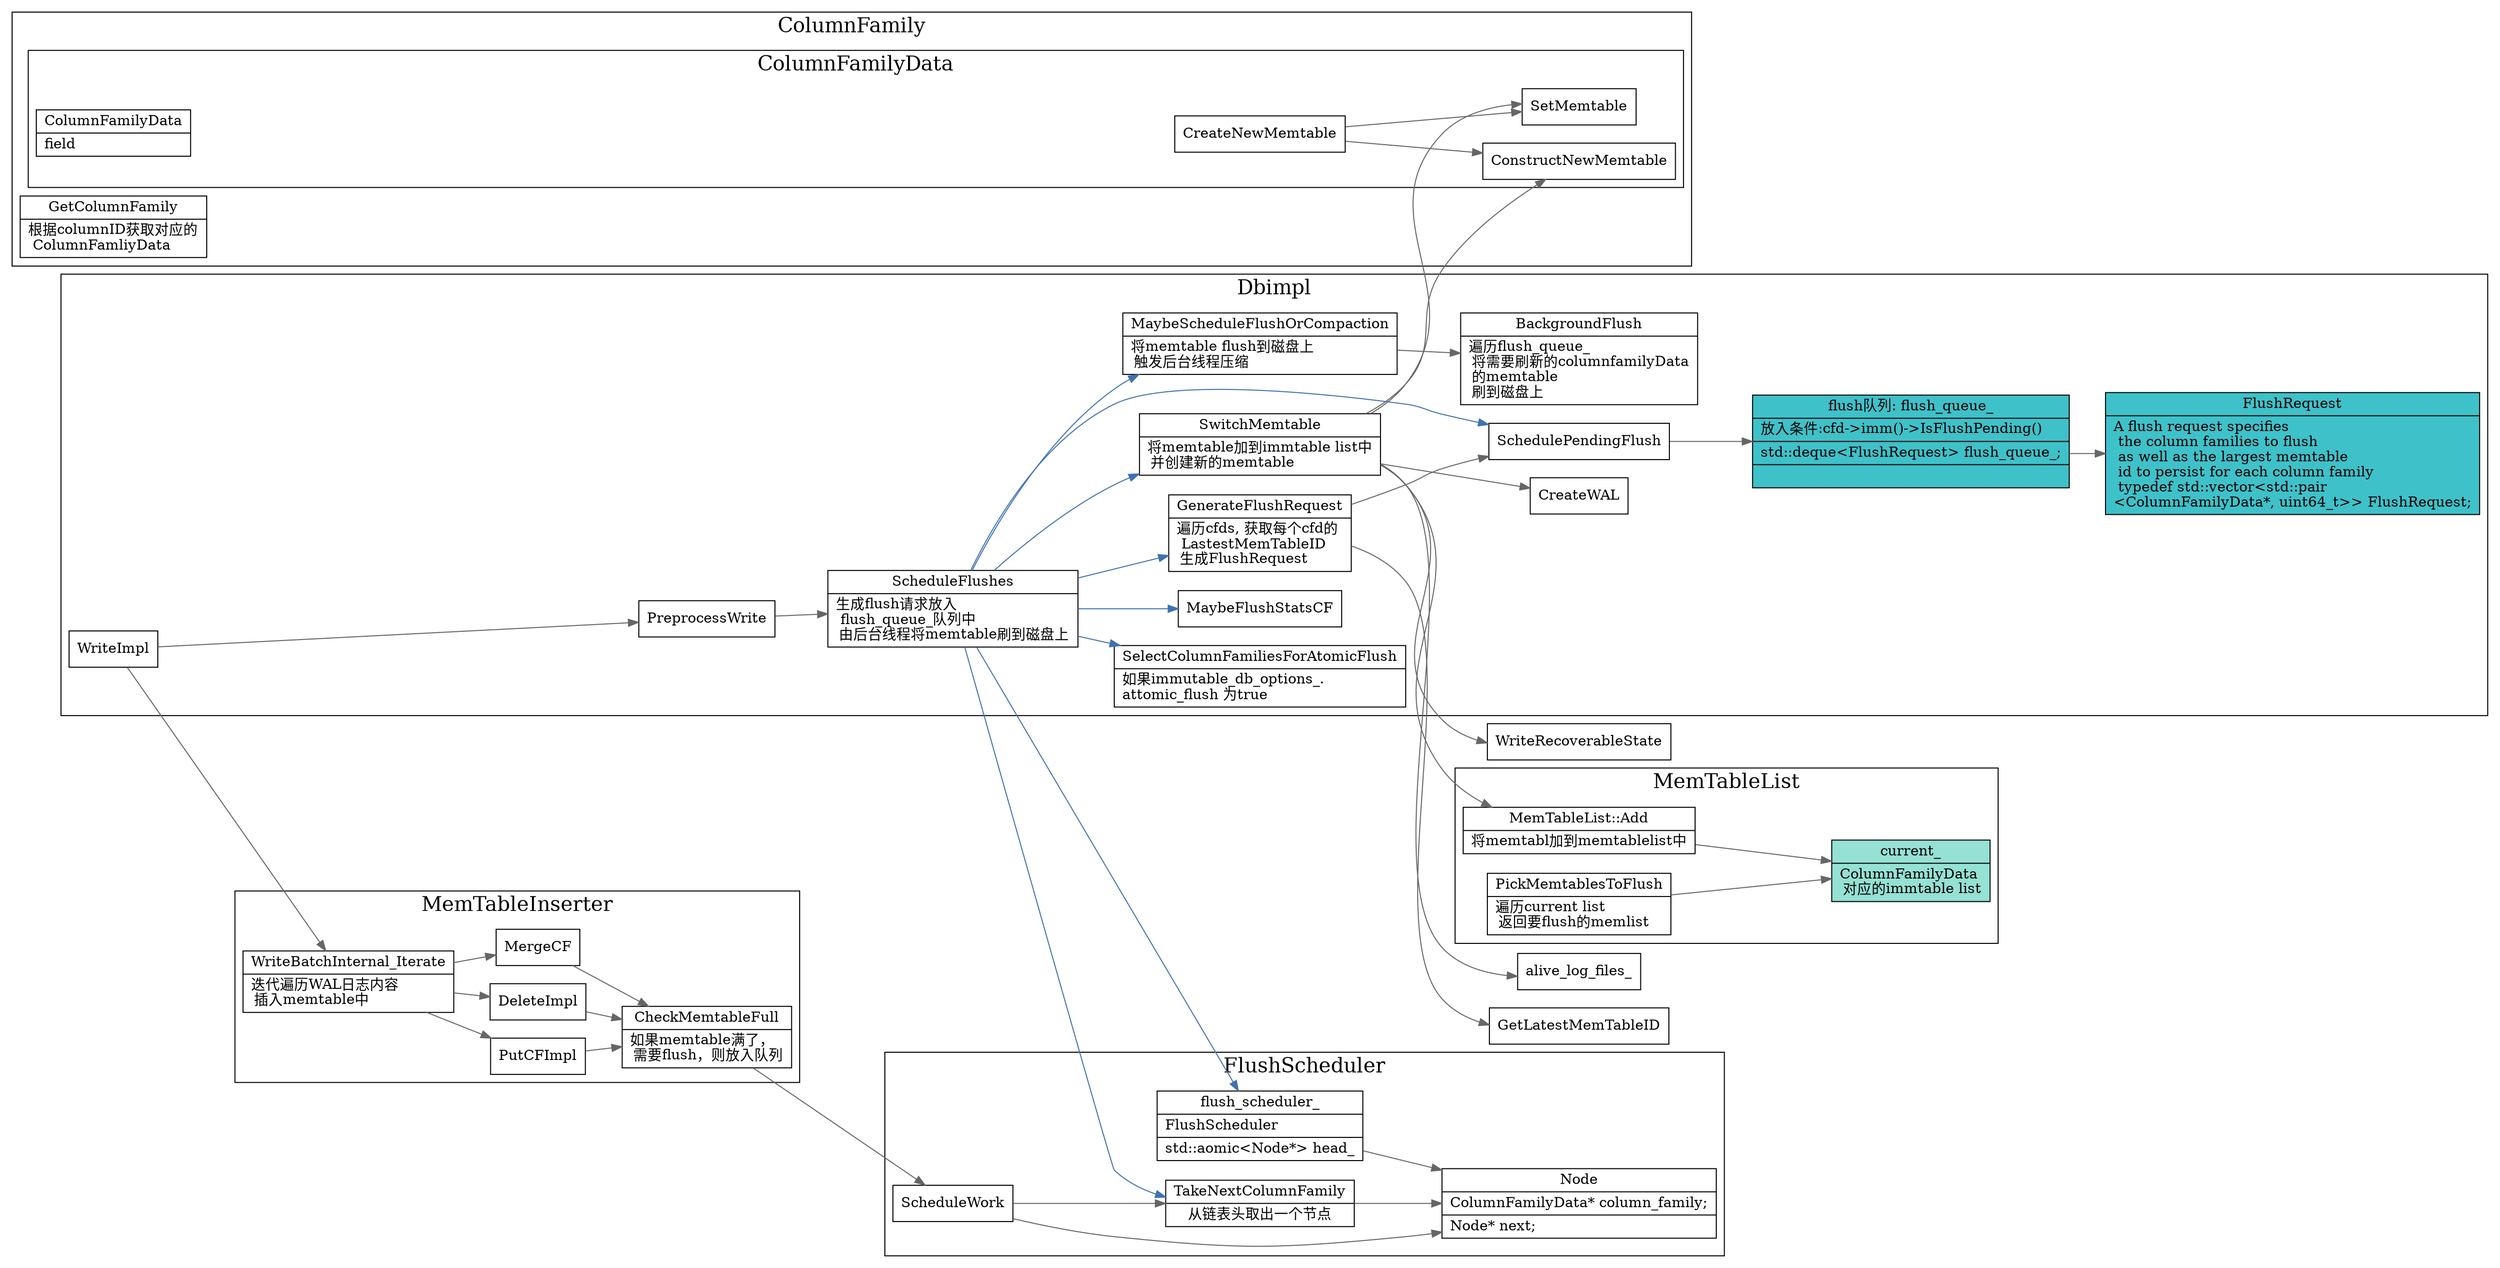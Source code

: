 digraph flush_queue_put_detail {
  node[shape=box];
  edge[color=gray40];
  newrank=true;
  rankdir=LR;
  PreprocessWrite -> ScheduleFlushes;
  ScheduleFlushes[shape="record";
    label="{{
      ScheduleFlushes|
      生成flush请求放入\l 
      flush_queue_队列中\l
      由后台线程将memtable刷到磁盘上\l
    }}";
  ];
  ScheduleFlushes -> {
    FlushScheduler;
    SelectColumnFamiliesForAtomicFlush;
    TakeNextColumnFamily;
    MaybeFlushStatsCF;
    SwitchMemtable;
    GenerateFlushRequest;
    SchedulePendingFlush;
    MaybeScheduleFlushOrCompaction;
  }[color="#3f72af"]

  SelectColumnFamiliesForAtomicFlush[shape="record";
    label="{{
      SelectColumnFamiliesForAtomicFlush|
      如果immutable_db_options_.\lattomic_flush
      为true\l
    }}";
  ];

  SchedulePendingFlush -> {
    flush_queue_
  }
  GenerateFlushRequest[shape="record";
    label="{{
      GenerateFlushRequest|
      遍历cfds, 获取每个cfd的\l 
      LastestMemTableID\l
      生成FlushRequest\l
    }}";
  ];
  GenerateFlushRequest -> GetLatestMemTableID;
  {
    edge[style=dashed;color=gray40];
  }

  SelectColumnFamiliesForAtomicFlush;

  SwitchMemtable[shape="record";
    label="{{
      SwitchMemtable|
      将memtable加到immtable list中\l
      并创建新的memtable\l
    }}";
  ];
  SwitchMemtable -> {
    WriteRecoverableState;
    ConstructNewMemtable;
    CreateWAL;
    SetMemtable;
    MemTableList_Add;
    alive_log_files_;
  };

  subgraph cluster_MemTableList {
    graph[label="MemTableList";fontsize=20;];
    MemTableList_Add[shape="record";
        label="{{
          MemTableList::Add|
          将memtabl加到memtablelist中\l
        }}";
    ];
    MemTableList_Add -> current_;
    PickMemtablesToFlush -> current_;
    PickMemtablesToFlush[shape="record";
      label="{{
        PickMemtablesToFlush|
        遍历current list\l
        返回要flush的memlist\l
      }}";
    ];
    current_[shape="record";
      fillcolor="#95e1d3"
      style=filled;
      label="{{
        current_|
        ColumnFamilyData\l 
        对应的immtable list\l
      }}";
    ];
  }

  subgraph cluster_MemTableInsert {
    graph[label="MemTableInserter";fontsize=20;];
    WriteBatchInternal_Iterate -> {
      PutCFImpl;
      DeleteImpl;
      MergeCF;
    }-> CheckMemtableFull;
    CheckMemtableFull[shape="record";
      label="{{
        CheckMemtableFull|
        如果memtable满了，\l 
        需要flush，则放入队列\l
      }}";
    ];
    WriteBatchInternal_Iterate[shape="record";
      label="{{
        WriteBatchInternal_Iterate|
        迭代遍历WAL日志内容\l
        插入memtable中\l
      }}";
    ];
  }
  WriteImpl -> {
    WriteBatchInternal_Iterate;
    PreprocessWrite;
  };

  CheckMemtableFull -> ScheduleWork;
  subgraph cluster_FlushScheduler {
    graph[label="FlushScheduler";fontsize=20;];
    ScheduleWork -> _Node;
    TakeNextColumnFamily[shape="record";
      label="{{
        TakeNextColumnFamily|
        从链表头取出一个节点
      }}";
    ];
    TakeNextColumnFamily -> _Node;

    FlushScheduler[shape="record";
      label="{{
        flush_scheduler_|
        FlushScheduler\l|
        <Node> std::aomic\<Node*\> head_
      }}";
    ];
    FlushScheduler -> _Node;
    _Node[shape="record";
      label="{{
        Node|
          ColumnFamilyData* column_family;\l|
          Node* next;\l
      }}";
    ];
  }
  subgraph cluster_ColumnFamily {
    graph[label="ColumnFamily";fontsize=20;];
    GetColumnFamily[shape="record";
      label="{{
        GetColumnFamily|
        根据columnID获取对应的\l 
        ColumnFamliyData\l
      }}";
    ];
    subgraph cluster_ColumnFamilyData {
      graph[label="ColumnFamilyData";fontsize=20;];
      ColumnFamilyData[shape="record";
        label="{{
          ColumnFamilyData|
            field \l
        }}";
      ];
      CreateNewMemtable -> {
        ConstructNewMemtable;
        SetMemtable;
      }
    }
  }

  subgraph cluster_DBImpl{
    graph[label="Dbimpl";fontsize=20;];
    CreateWAL;
    MaybeScheduleFlushOrCompaction[
      shape="record";
      label="{{
        MaybeScheduleFlushOrCompaction|
        将memtable flush到磁盘上\l
        触发后台线程压缩\l
      }}";
    ];
    WriteImpl;
    SwitchMemtable;
    PreprocessWrite;
    ScheduleFlushes;
    SelectColumnFamiliesForAtomicFlush;
    MaybeFlushStatsCF;
    SchedulePendingFlush;
    GenerateFlushRequest;
    flush_queue_[shape="record";
      style=filled
      fillcolor="#3fc1c9"
      label="{{
        flush队列: flush_queue_|
          放入条件:cfd-\>imm()-\>IsFlushPending()\l|
          <FlushRequest> std::deque\<FlushRequest\> flush_queue_;|
      }}";
    ];
    FlushRequest[shape="record";
      style=filled
      fillcolor="#3fc1c9"
      label="{{
        FlushRequest|
          A flush request specifies\l 
          the column families to flush\l 
          as well as the largest memtable\l 
          id to persist for each column family\l
          typedef std::vector\<std::pair\l\<ColumnFamilyData*, uint64_t\>\> FlushRequest;
      }}";
    ];
    flush_queue_:FlushRequest -> FlushRequest;
    BackgroundFlush[shape="record";
      label="{{
        BackgroundFlush|
        遍历flush_queue_\l
        将需要刷新的columnfamilyData\l 
        的memtable\l
        刷到磁盘上\l
      }}";
    ];
  }

  //data depends relationship
  {
    /*
    edge[style=dashed;color=gray40];
    flush_queue_ -> BackgroundFlush;
    {
      SelectColumnFamiliesForAtomicFlush; 
      TakeNextColumnFamily
    } -> MaybeFlushStatsCF -> {
      SwitchMemtable;
      GenerateFlushRequest;
    }*/
    GenerateFlushRequest -> SchedulePendingFlush;
    MaybeScheduleFlushOrCompaction -> BackgroundFlush;
    ScheduleWork -> TakeNextColumnFamily;
  }
}
